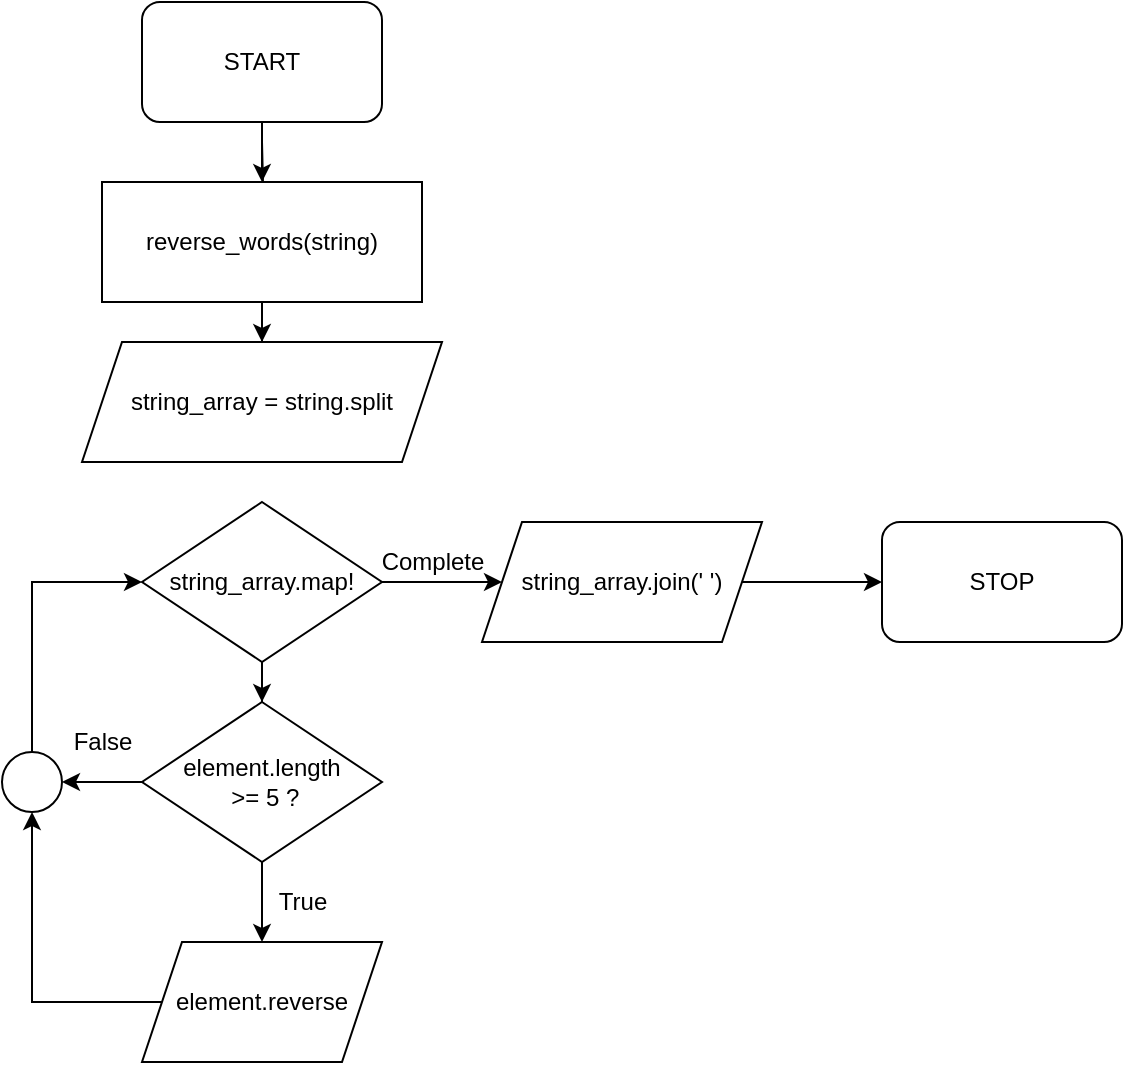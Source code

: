 <mxfile>
    <diagram id="bVHnunZXPqInl9yJ-rp3" name="Page-1">
        <mxGraphModel dx="506" dy="572" grid="1" gridSize="10" guides="1" tooltips="1" connect="1" arrows="1" fold="1" page="1" pageScale="1" pageWidth="850" pageHeight="1100" math="0" shadow="0">
            <root>
                <mxCell id="0"/>
                <mxCell id="1" parent="0"/>
                <mxCell id="15" value="" style="edgeStyle=orthogonalEdgeStyle;rounded=0;orthogonalLoop=1;jettySize=auto;html=1;exitX=0.5;exitY=1;exitDx=0;exitDy=0;" parent="1" source="2" target="11" edge="1">
                    <mxGeometry relative="1" as="geometry"/>
                </mxCell>
                <mxCell id="2" value="START" style="rounded=1;whiteSpace=wrap;html=1;" parent="1" vertex="1">
                    <mxGeometry x="90" y="10" width="120" height="60" as="geometry"/>
                </mxCell>
                <mxCell id="9" value="" style="edgeStyle=orthogonalEdgeStyle;rounded=0;orthogonalLoop=1;jettySize=auto;html=1;" parent="1" target="11" edge="1">
                    <mxGeometry relative="1" as="geometry">
                        <mxPoint x="150" y="80" as="sourcePoint"/>
                    </mxGeometry>
                </mxCell>
                <mxCell id="10" value="" style="edgeStyle=orthogonalEdgeStyle;rounded=0;orthogonalLoop=1;jettySize=auto;html=1;" parent="1" source="11" target="13" edge="1">
                    <mxGeometry relative="1" as="geometry"/>
                </mxCell>
                <mxCell id="11" value="reverse_words(string)" style="rounded=0;whiteSpace=wrap;html=1;" parent="1" vertex="1">
                    <mxGeometry x="70" y="100" width="160" height="60" as="geometry"/>
                </mxCell>
                <mxCell id="13" value="string_array = string.split" style="shape=parallelogram;perimeter=parallelogramPerimeter;whiteSpace=wrap;html=1;fixedSize=1;" parent="1" vertex="1">
                    <mxGeometry x="60" y="180" width="180" height="60" as="geometry"/>
                </mxCell>
                <mxCell id="14" value="STOP" style="rounded=1;whiteSpace=wrap;html=1;" parent="1" vertex="1">
                    <mxGeometry x="460" y="270" width="120" height="60" as="geometry"/>
                </mxCell>
                <mxCell id="23" value="" style="edgeStyle=orthogonalEdgeStyle;rounded=0;orthogonalLoop=1;jettySize=auto;html=1;" parent="1" source="17" target="20" edge="1">
                    <mxGeometry relative="1" as="geometry"/>
                </mxCell>
                <mxCell id="29" value="" style="edgeStyle=orthogonalEdgeStyle;rounded=0;orthogonalLoop=1;jettySize=auto;html=1;" parent="1" source="17" target="28" edge="1">
                    <mxGeometry relative="1" as="geometry"/>
                </mxCell>
                <mxCell id="17" value="string_array.map!" style="rhombus;whiteSpace=wrap;html=1;" parent="1" vertex="1">
                    <mxGeometry x="90" y="260" width="120" height="80" as="geometry"/>
                </mxCell>
                <mxCell id="19" value="Complete" style="text;html=1;align=center;verticalAlign=middle;resizable=0;points=[];autosize=1;" parent="1" vertex="1">
                    <mxGeometry x="200" y="280" width="70" height="20" as="geometry"/>
                </mxCell>
                <mxCell id="24" value="" style="edgeStyle=orthogonalEdgeStyle;rounded=0;orthogonalLoop=1;jettySize=auto;html=1;" parent="1" source="20" target="22" edge="1">
                    <mxGeometry relative="1" as="geometry"/>
                </mxCell>
                <mxCell id="26" style="edgeStyle=orthogonalEdgeStyle;rounded=0;orthogonalLoop=1;jettySize=auto;html=1;exitX=0;exitY=0.5;exitDx=0;exitDy=0;entryX=1;entryY=0.5;entryDx=0;entryDy=0;" parent="1" source="20" target="21" edge="1">
                    <mxGeometry relative="1" as="geometry"/>
                </mxCell>
                <mxCell id="20" value="element.length&lt;br&gt;&amp;nbsp;&amp;gt;= 5 ?" style="rhombus;whiteSpace=wrap;html=1;" parent="1" vertex="1">
                    <mxGeometry x="90" y="360" width="120" height="80" as="geometry"/>
                </mxCell>
                <mxCell id="27" style="edgeStyle=orthogonalEdgeStyle;rounded=0;orthogonalLoop=1;jettySize=auto;html=1;exitX=0.5;exitY=0;exitDx=0;exitDy=0;entryX=0;entryY=0.5;entryDx=0;entryDy=0;" parent="1" source="21" target="17" edge="1">
                    <mxGeometry relative="1" as="geometry"/>
                </mxCell>
                <mxCell id="21" value="" style="ellipse;whiteSpace=wrap;html=1;aspect=fixed;" parent="1" vertex="1">
                    <mxGeometry x="20" y="385" width="30" height="30" as="geometry"/>
                </mxCell>
                <mxCell id="25" style="edgeStyle=orthogonalEdgeStyle;rounded=0;orthogonalLoop=1;jettySize=auto;html=1;exitX=0;exitY=0.5;exitDx=0;exitDy=0;entryX=0.5;entryY=1;entryDx=0;entryDy=0;" parent="1" source="22" target="21" edge="1">
                    <mxGeometry relative="1" as="geometry"/>
                </mxCell>
                <mxCell id="22" value="element.reverse" style="shape=parallelogram;perimeter=parallelogramPerimeter;whiteSpace=wrap;html=1;fixedSize=1;" parent="1" vertex="1">
                    <mxGeometry x="90" y="480" width="120" height="60" as="geometry"/>
                </mxCell>
                <mxCell id="30" value="" style="edgeStyle=orthogonalEdgeStyle;rounded=0;orthogonalLoop=1;jettySize=auto;html=1;" parent="1" source="28" target="14" edge="1">
                    <mxGeometry relative="1" as="geometry"/>
                </mxCell>
                <mxCell id="28" value="string_array.join(' ')" style="shape=parallelogram;perimeter=parallelogramPerimeter;whiteSpace=wrap;html=1;fixedSize=1;" parent="1" vertex="1">
                    <mxGeometry x="260" y="270" width="140" height="60" as="geometry"/>
                </mxCell>
                <mxCell id="31" value="True" style="text;html=1;align=center;verticalAlign=middle;resizable=0;points=[];autosize=1;" vertex="1" parent="1">
                    <mxGeometry x="150" y="450" width="40" height="20" as="geometry"/>
                </mxCell>
                <mxCell id="32" value="False" style="text;html=1;align=center;verticalAlign=middle;resizable=0;points=[];autosize=1;" vertex="1" parent="1">
                    <mxGeometry x="50" y="370" width="40" height="20" as="geometry"/>
                </mxCell>
            </root>
        </mxGraphModel>
    </diagram>
</mxfile>
